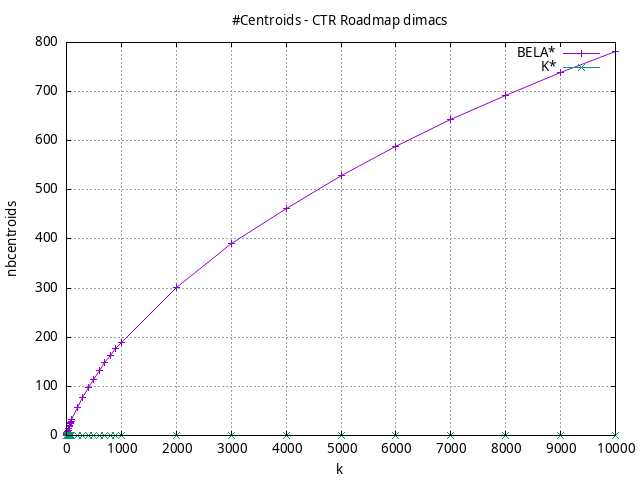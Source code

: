 #!/usr/bin/gnuplot
# -*- coding: utf-8 -*-
#
# results/roadmap/dimacs/CTR/USA-road-d.CTR.heuristic.nbcentroids.gnuplot
#
# Started on 01/09/2024 14:37:24
# Author: Carlos Linares López
set grid
set xlabel "k"
set ylabel "nbcentroids"

set title "#Centroids - CTR Roadmap dimacs"

set terminal png enhanced font "Ariel,10"
set output 'USA-road-d.CTR.heuristic.nbcentroids.png'

plot "-" title "BELA*"      with linesp, "-" title "K*"      with linesp

	1 1.0
	2 1.25
	3 1.64
	4 1.93
	5 2.47
	6 2.71
	7 3.15
	8 3.37
	9 4.01
	10 4.25
	20 7.78
	30 11.02
	40 14.34
	50 17.64
	60 20.57
	70 23.54
	80 26.38
	90 29.3
	100 32.06
	200 56.85
	300 78.2
	400 97.33
	500 114.87
	600 132.04
	700 147.7
	800 161.87
	900 176.71
	1000 189.96
	2000 302.12
	3000 389.87
	4000 462.18
	5000 529.45
	6000 588.42
	7000 643.9
	8000 692.31
	9000 738.17
	10000 782.07
end
	1 0.0
	2 0.0
	3 0.0
	4 0.0
	5 0.0
	6 0.0
	7 0.0
	8 0.0
	9 0.0
	10 0.0
	20 0.0
	30 0.0
	40 0.0
	50 0.0
	60 0.0
	70 0.0
	80 0.0
	90 0.0
	100 0.0
	200 0.0
	300 0.0
	400 0.0
	500 0.0
	600 0.0
	700 0.0
	800 0.0
	900 0.0
	1000 0.0
	2000 0.0
	3000 0.0
	4000 0.0
	5000 0.0
	6000 0.0
	7000 0.0
	8000 0.0
	9000 0.0
	10000 0.0
end
